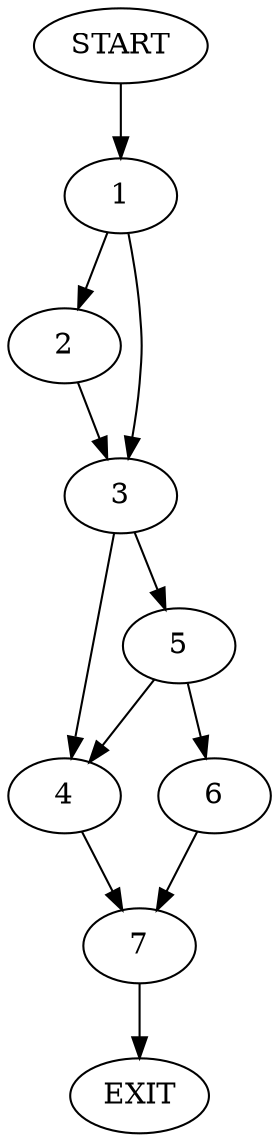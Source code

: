 digraph {
0 [label="START"]
8 [label="EXIT"]
0 -> 1
1 -> 2
1 -> 3
2 -> 3
3 -> 4
3 -> 5
5 -> 6
5 -> 4
4 -> 7
6 -> 7
7 -> 8
}
